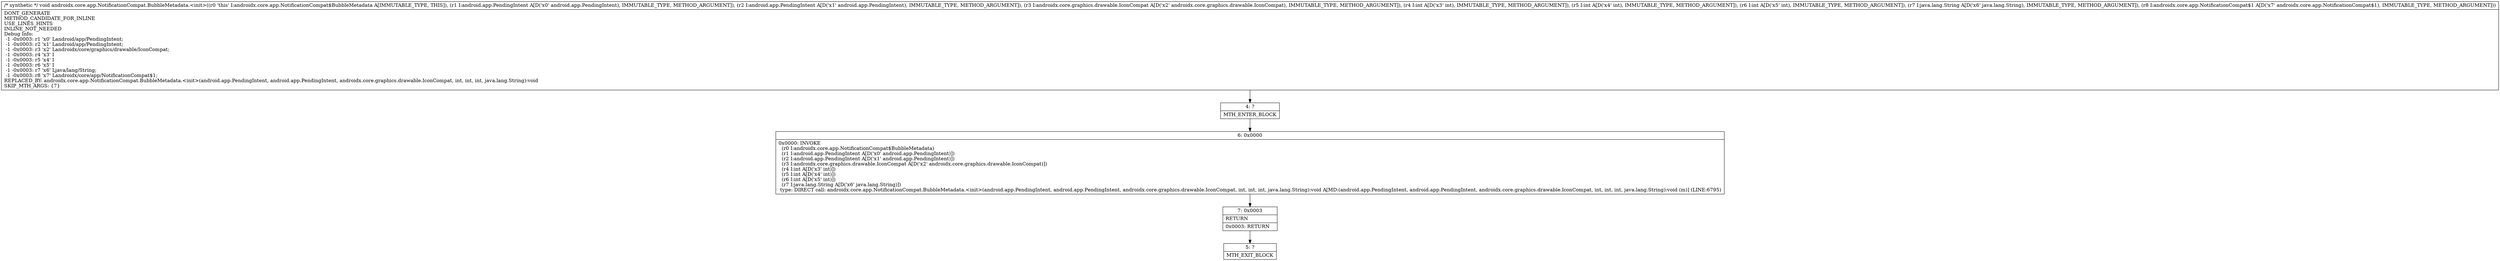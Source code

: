 digraph "CFG forandroidx.core.app.NotificationCompat.BubbleMetadata.\<init\>(Landroid\/app\/PendingIntent;Landroid\/app\/PendingIntent;Landroidx\/core\/graphics\/drawable\/IconCompat;IIILjava\/lang\/String;Landroidx\/core\/app\/NotificationCompat$1;)V" {
Node_4 [shape=record,label="{4\:\ ?|MTH_ENTER_BLOCK\l}"];
Node_6 [shape=record,label="{6\:\ 0x0000|0x0000: INVOKE  \l  (r0 I:androidx.core.app.NotificationCompat$BubbleMetadata)\l  (r1 I:android.app.PendingIntent A[D('x0' android.app.PendingIntent)])\l  (r2 I:android.app.PendingIntent A[D('x1' android.app.PendingIntent)])\l  (r3 I:androidx.core.graphics.drawable.IconCompat A[D('x2' androidx.core.graphics.drawable.IconCompat)])\l  (r4 I:int A[D('x3' int)])\l  (r5 I:int A[D('x4' int)])\l  (r6 I:int A[D('x5' int)])\l  (r7 I:java.lang.String A[D('x6' java.lang.String)])\l type: DIRECT call: androidx.core.app.NotificationCompat.BubbleMetadata.\<init\>(android.app.PendingIntent, android.app.PendingIntent, androidx.core.graphics.drawable.IconCompat, int, int, int, java.lang.String):void A[MD:(android.app.PendingIntent, android.app.PendingIntent, androidx.core.graphics.drawable.IconCompat, int, int, int, java.lang.String):void (m)] (LINE:6795)\l}"];
Node_7 [shape=record,label="{7\:\ 0x0003|RETURN\l|0x0003: RETURN   \l}"];
Node_5 [shape=record,label="{5\:\ ?|MTH_EXIT_BLOCK\l}"];
MethodNode[shape=record,label="{\/* synthetic *\/ void androidx.core.app.NotificationCompat.BubbleMetadata.\<init\>((r0 'this' I:androidx.core.app.NotificationCompat$BubbleMetadata A[IMMUTABLE_TYPE, THIS]), (r1 I:android.app.PendingIntent A[D('x0' android.app.PendingIntent), IMMUTABLE_TYPE, METHOD_ARGUMENT]), (r2 I:android.app.PendingIntent A[D('x1' android.app.PendingIntent), IMMUTABLE_TYPE, METHOD_ARGUMENT]), (r3 I:androidx.core.graphics.drawable.IconCompat A[D('x2' androidx.core.graphics.drawable.IconCompat), IMMUTABLE_TYPE, METHOD_ARGUMENT]), (r4 I:int A[D('x3' int), IMMUTABLE_TYPE, METHOD_ARGUMENT]), (r5 I:int A[D('x4' int), IMMUTABLE_TYPE, METHOD_ARGUMENT]), (r6 I:int A[D('x5' int), IMMUTABLE_TYPE, METHOD_ARGUMENT]), (r7 I:java.lang.String A[D('x6' java.lang.String), IMMUTABLE_TYPE, METHOD_ARGUMENT]), (r8 I:androidx.core.app.NotificationCompat$1 A[D('x7' androidx.core.app.NotificationCompat$1), IMMUTABLE_TYPE, METHOD_ARGUMENT]))  | DONT_GENERATE\lMETHOD_CANDIDATE_FOR_INLINE\lUSE_LINES_HINTS\lINLINE_NOT_NEEDED\lDebug Info:\l  \-1 \-0x0003: r1 'x0' Landroid\/app\/PendingIntent;\l  \-1 \-0x0003: r2 'x1' Landroid\/app\/PendingIntent;\l  \-1 \-0x0003: r3 'x2' Landroidx\/core\/graphics\/drawable\/IconCompat;\l  \-1 \-0x0003: r4 'x3' I\l  \-1 \-0x0003: r5 'x4' I\l  \-1 \-0x0003: r6 'x5' I\l  \-1 \-0x0003: r7 'x6' Ljava\/lang\/String;\l  \-1 \-0x0003: r8 'x7' Landroidx\/core\/app\/NotificationCompat$1;\lREPLACED_BY: androidx.core.app.NotificationCompat.BubbleMetadata.\<init\>(android.app.PendingIntent, android.app.PendingIntent, androidx.core.graphics.drawable.IconCompat, int, int, int, java.lang.String):void\lSKIP_MTH_ARGS: \{7\}\l}"];
MethodNode -> Node_4;Node_4 -> Node_6;
Node_6 -> Node_7;
Node_7 -> Node_5;
}

